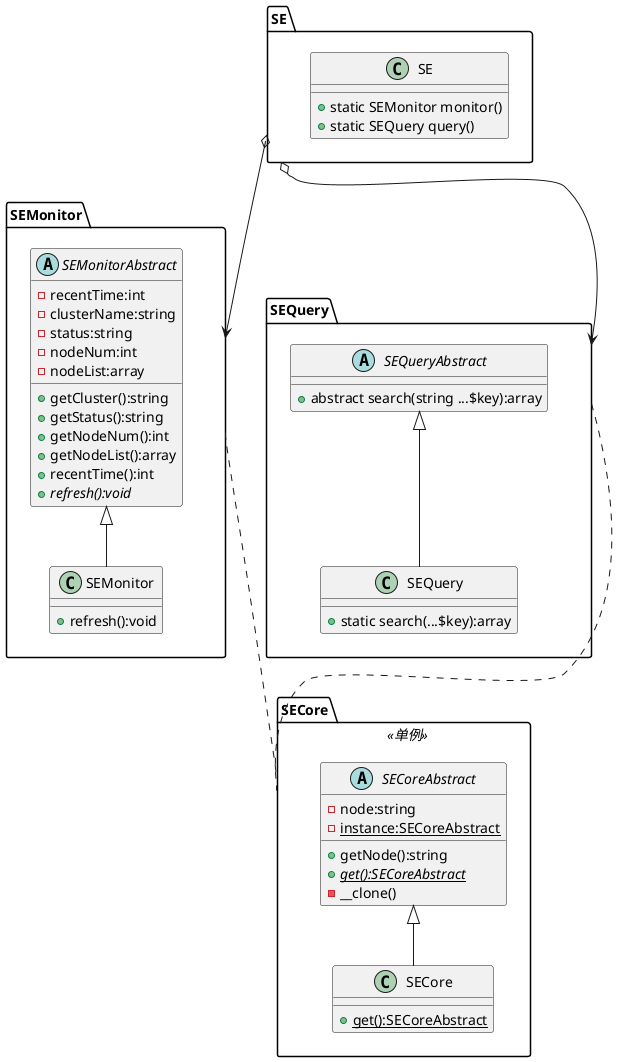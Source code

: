 @startuml

'核心类
package SECore <<单例>>{

    '
    abstract class SECoreAbstract {

    - node:string
    - {static}instance:SECoreAbstract
    + getNode():string
    + {static}{abstract}get():SECoreAbstract
    '防止单例克隆
    - __clone()
    }

    class SECore extends SECoreAbstract {

    + {static}get():SECoreAbstract
    }
}
'*************************************************************************
'监测类
package SEMonitor {

    abstract class SEMonitorAbstract {
    - recentTime:int
    '集群相关
    - clusterName:string
    - status:string
    - nodeNum:int
    '节点相关
    - nodeList:array
    + getCluster():string
    + getStatus():string
    + getNodeNum():int
    + getNodeList():array
    + recentTime():int
    + {abstract}refresh():void
    }

    class SEMonitor extends SEMonitorAbstract {
    + refresh():void
    }
}
'*************************************************************************

'查询类
package SEQuery {

    abstract class SEQueryAbstract {
    '普通查询 多关键词
    + abstract search(string ...$key):array
    }

    class SEQuery extends SEQueryAbstract {
    + static search(...$key):array
    }
}
'*************************************************************************
'管理
package SE {

    class SE {
    + static SEMonitor monitor()
    + static SEQuery query()
    }
}
'*************************************************************************

'依赖关系
SEMonitor ... SECore
SEQuery ... SECore

'包含关系

SE o--> SEMonitor
SE o--> SEQuery

@enduml